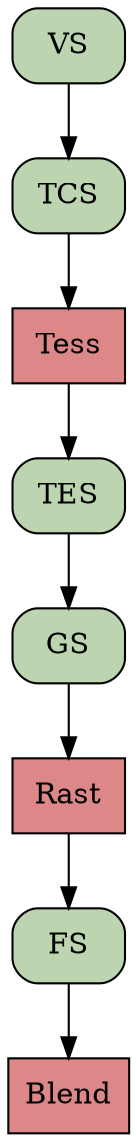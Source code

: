 // dot -Tpdf -oPipeline3.pdf Pipeline3.dot
// dot -Tsvg -oPipeline3.svg Pipeline3.dot

digraph Pipeline3 {

  // bgcolor="#5F534C";
  // rankdir = LR;

  node [shape="box",
        style="rounded,filled",
        color="black",
//      fontname="Corbel",
        fillcolor="#bcd5b0",
        fontcolor="#000000"];

  VS;
  FS;
  GS;
  TCS;
  TES;

  node [shape="box",
        style="filled",
        fillcolor="#dc8888"];

  Rast;
  Blend;
  Tess;

  edge [color="#000000"]

  VS -> TCS;
  TCS -> Tess;
  Tess -> TES;
  TES -> GS;
  GS -> Rast;
  Rast -> FS;
  FS -> Blend;
}
